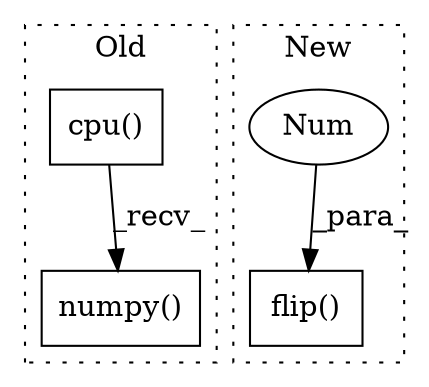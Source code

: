 digraph G {
subgraph cluster0 {
1 [label="numpy()" a="75" s="4927" l="42" shape="box"];
4 [label="cpu()" a="75" s="4927" l="34" shape="box"];
label = "Old";
style="dotted";
}
subgraph cluster1 {
2 [label="flip()" a="75" s="4773,4821" l="8,1" shape="box"];
3 [label="Num" a="76" s="4820" l="1" shape="ellipse"];
label = "New";
style="dotted";
}
3 -> 2 [label="_para_"];
4 -> 1 [label="_recv_"];
}